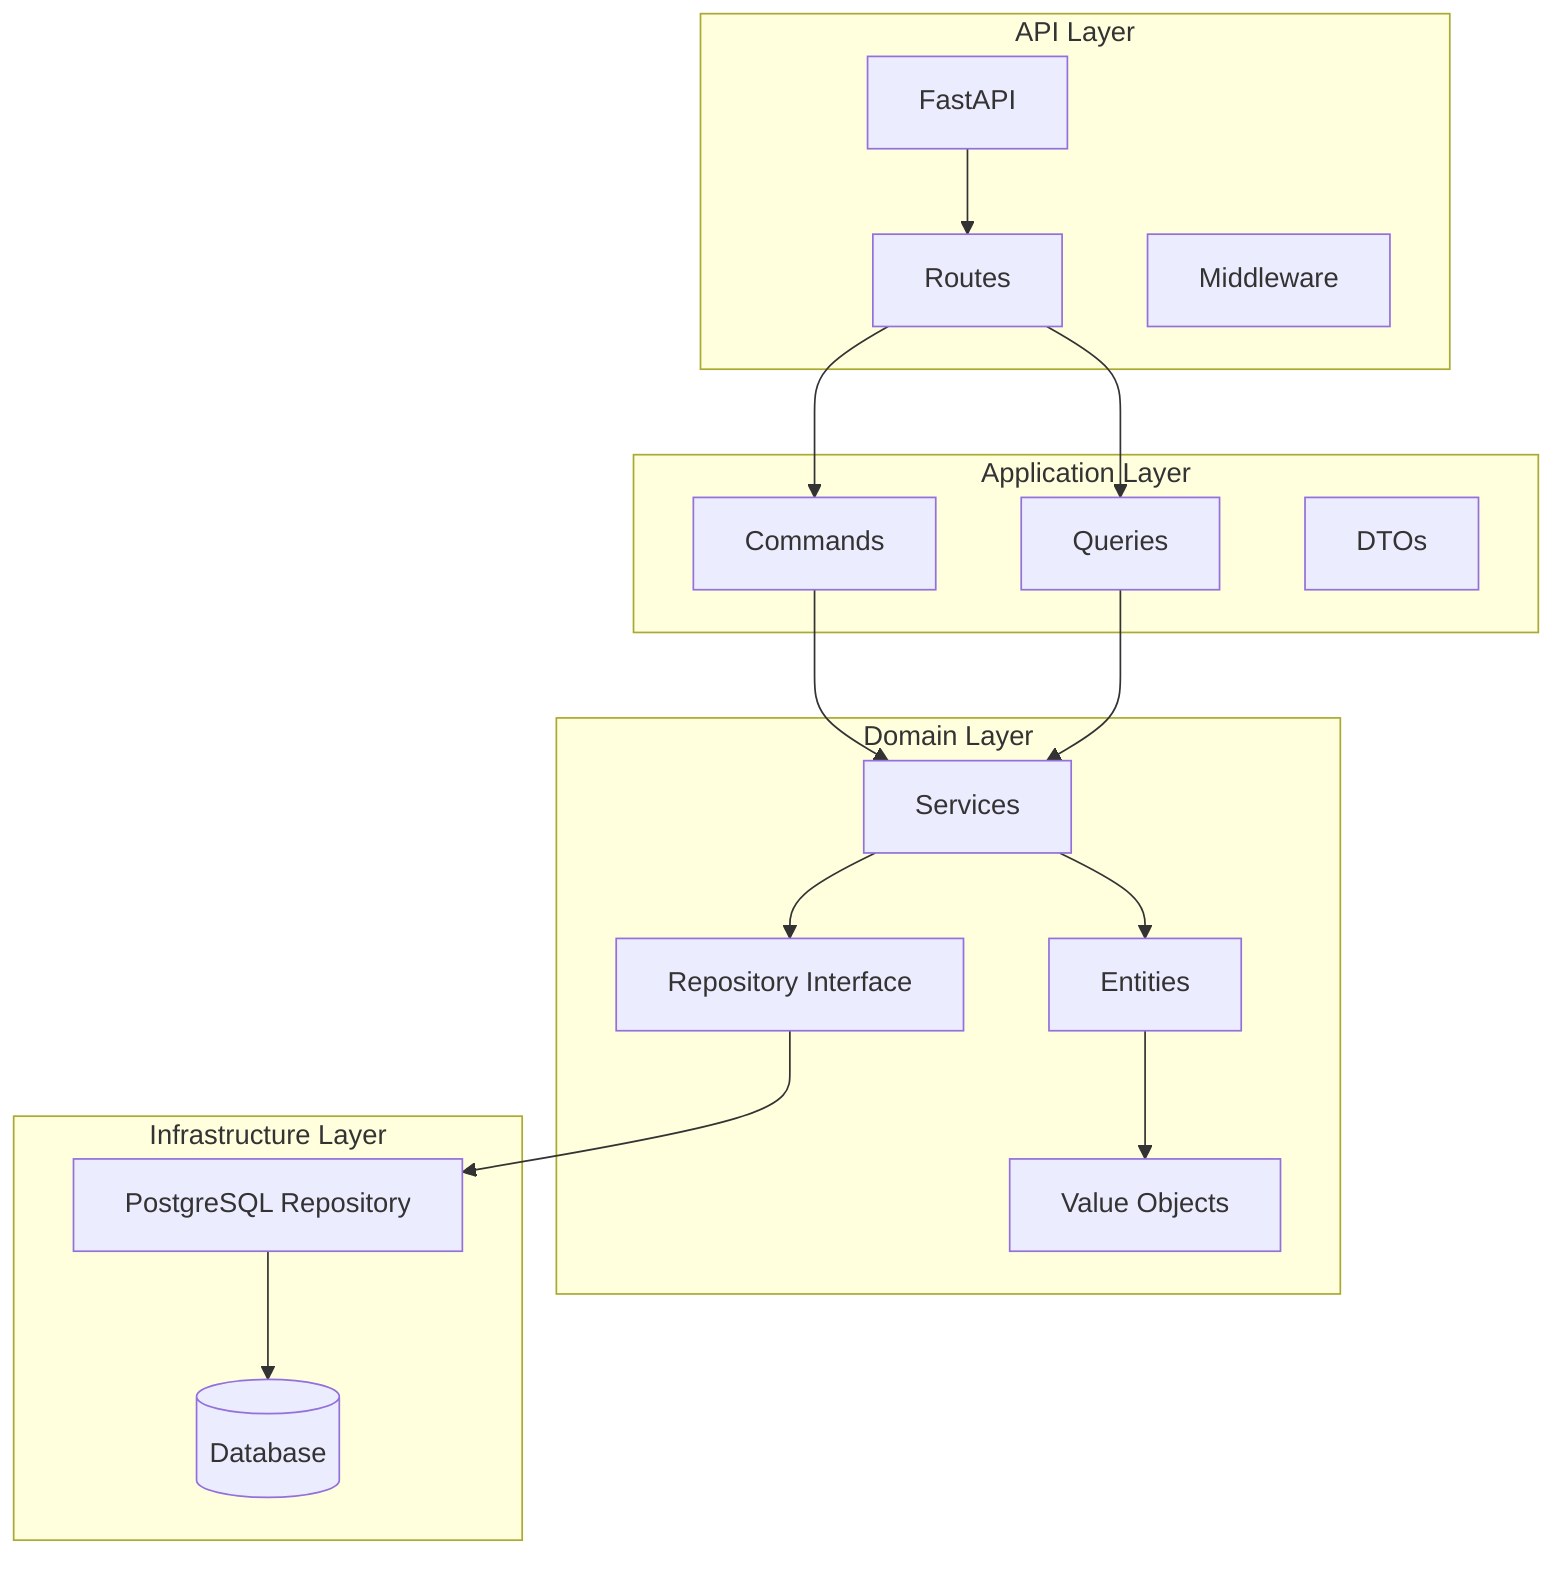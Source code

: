 graph TB
subgraph API Layer
FA[FastAPI]
R[Routes]
M[Middleware]
end

    subgraph Application Layer
        C[Commands]
        Q[Queries]
        DTO[DTOs]
    end

    subgraph Domain Layer
        S[Services]
        E[Entities]
        VO[Value Objects]
        R_I[Repository Interface]
    end

    subgraph Infrastructure Layer
        R_P[PostgreSQL Repository]
        DB[(Database)]
    end

    FA --> R
    R --> C
    R --> Q
    C --> S
    Q --> S
    S --> R_I
    R_I --> R_P
    R_P --> DB
    S --> E
    E --> VO